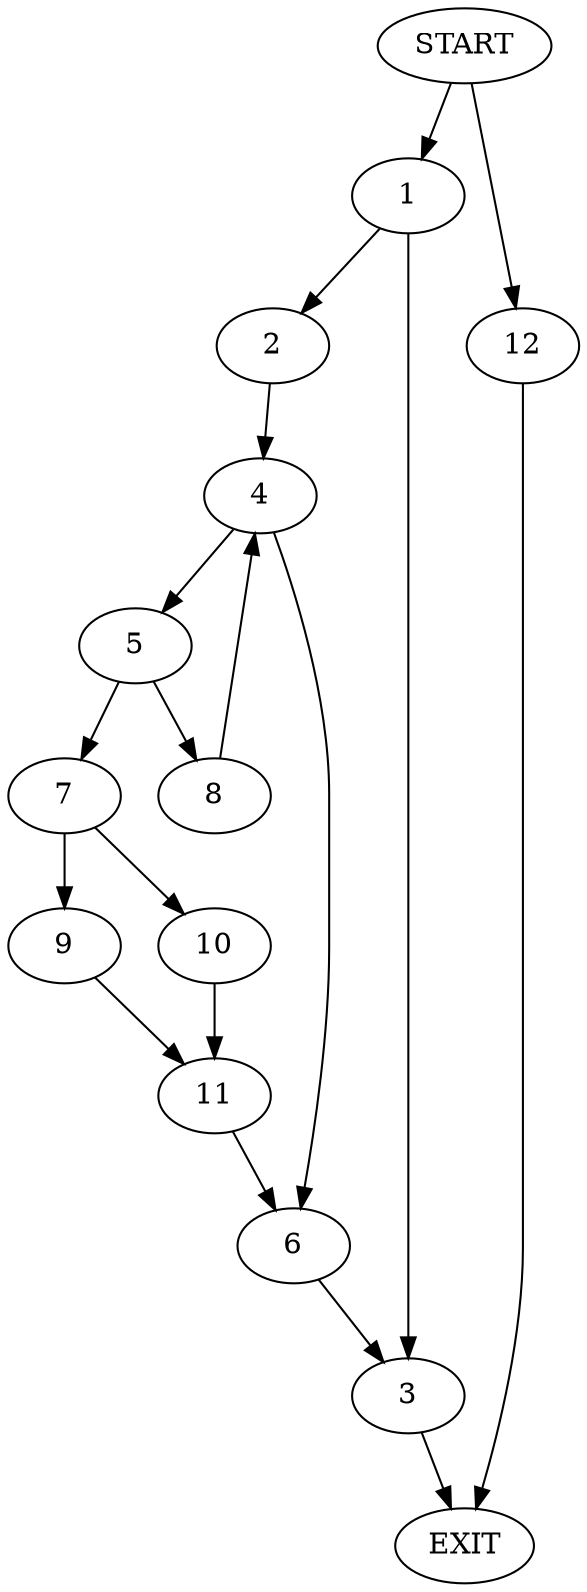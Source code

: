 digraph {
0 [label="START"]
13 [label="EXIT"]
0 -> 1
1 -> 2
1 -> 3
2 -> 4
3 -> 13
4 -> 5
4 -> 6
6 -> 3
5 -> 7
5 -> 8
7 -> 9
7 -> 10
8 -> 4
9 -> 11
10 -> 11
11 -> 6
0 -> 12
12 -> 13
}
